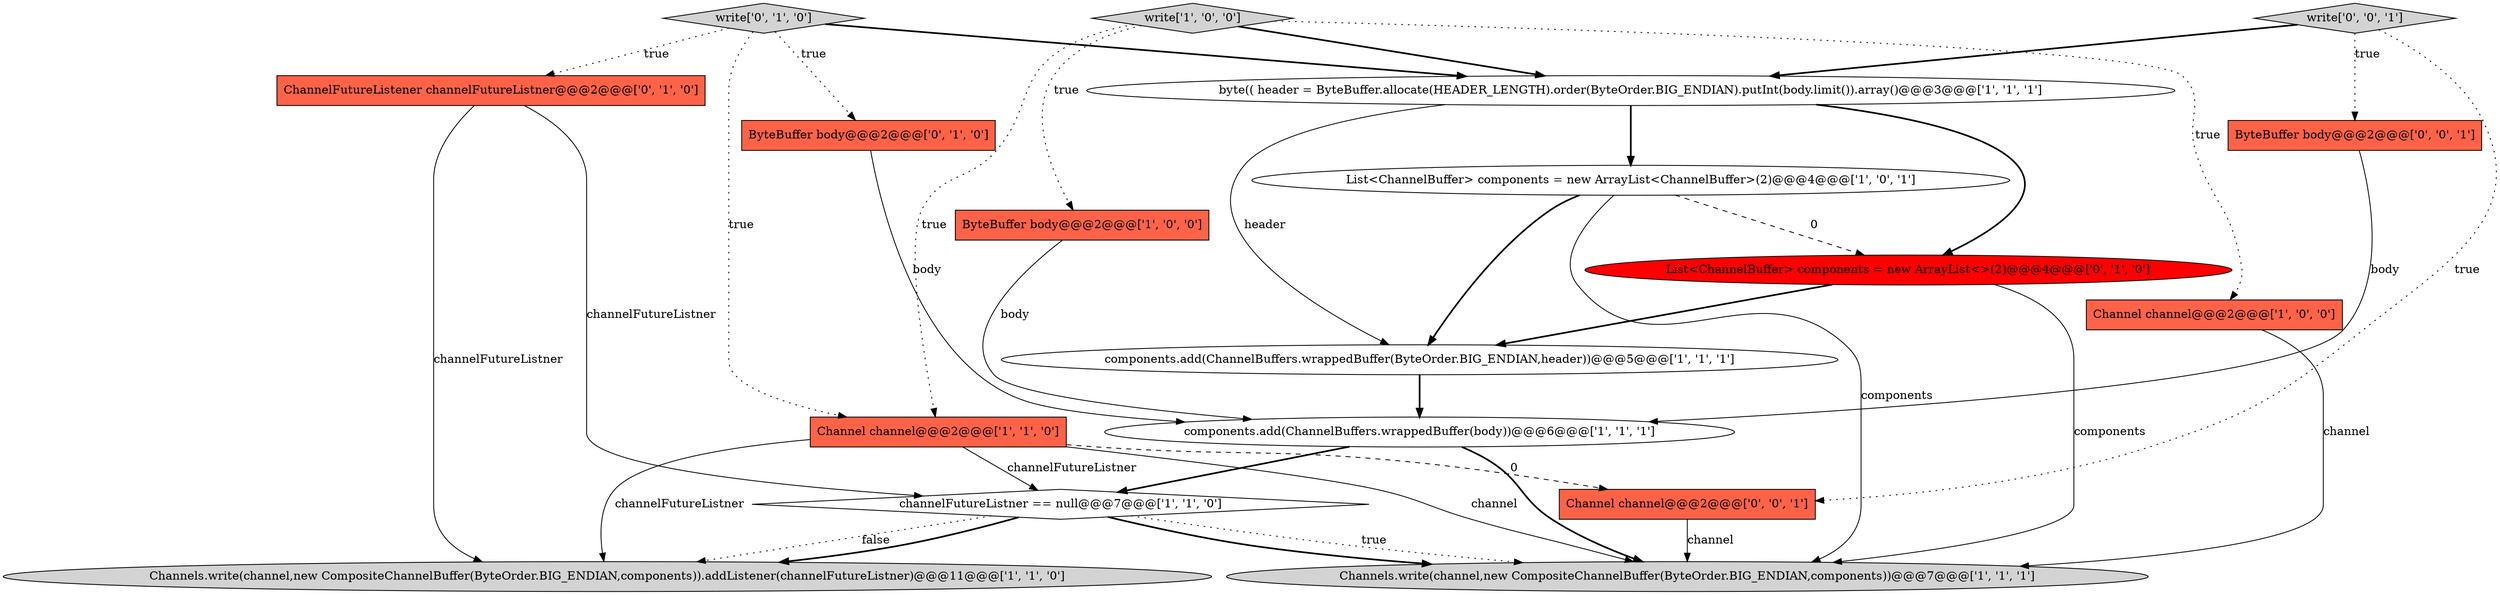 digraph {
12 [style = filled, label = "ChannelFutureListener channelFutureListner@@@2@@@['0', '1', '0']", fillcolor = tomato, shape = box image = "AAA0AAABBB2BBB"];
10 [style = filled, label = "Channels.write(channel,new CompositeChannelBuffer(ByteOrder.BIG_ENDIAN,components))@@@7@@@['1', '1', '1']", fillcolor = lightgray, shape = ellipse image = "AAA0AAABBB1BBB"];
11 [style = filled, label = "ByteBuffer body@@@2@@@['0', '1', '0']", fillcolor = tomato, shape = box image = "AAA0AAABBB2BBB"];
17 [style = filled, label = "write['0', '0', '1']", fillcolor = lightgray, shape = diamond image = "AAA0AAABBB3BBB"];
14 [style = filled, label = "write['0', '1', '0']", fillcolor = lightgray, shape = diamond image = "AAA0AAABBB2BBB"];
16 [style = filled, label = "Channel channel@@@2@@@['0', '0', '1']", fillcolor = tomato, shape = box image = "AAA0AAABBB3BBB"];
7 [style = filled, label = "write['1', '0', '0']", fillcolor = lightgray, shape = diamond image = "AAA0AAABBB1BBB"];
3 [style = filled, label = "components.add(ChannelBuffers.wrappedBuffer(body))@@@6@@@['1', '1', '1']", fillcolor = white, shape = ellipse image = "AAA0AAABBB1BBB"];
9 [style = filled, label = "Channel channel@@@2@@@['1', '1', '0']", fillcolor = tomato, shape = box image = "AAA0AAABBB1BBB"];
1 [style = filled, label = "components.add(ChannelBuffers.wrappedBuffer(ByteOrder.BIG_ENDIAN,header))@@@5@@@['1', '1', '1']", fillcolor = white, shape = ellipse image = "AAA0AAABBB1BBB"];
2 [style = filled, label = "Channels.write(channel,new CompositeChannelBuffer(ByteOrder.BIG_ENDIAN,components)).addListener(channelFutureListner)@@@11@@@['1', '1', '0']", fillcolor = lightgray, shape = ellipse image = "AAA0AAABBB1BBB"];
6 [style = filled, label = "channelFutureListner == null@@@7@@@['1', '1', '0']", fillcolor = white, shape = diamond image = "AAA0AAABBB1BBB"];
13 [style = filled, label = "List<ChannelBuffer> components = new ArrayList<>(2)@@@4@@@['0', '1', '0']", fillcolor = red, shape = ellipse image = "AAA1AAABBB2BBB"];
8 [style = filled, label = "List<ChannelBuffer> components = new ArrayList<ChannelBuffer>(2)@@@4@@@['1', '0', '1']", fillcolor = white, shape = ellipse image = "AAA0AAABBB1BBB"];
5 [style = filled, label = "ByteBuffer body@@@2@@@['1', '0', '0']", fillcolor = tomato, shape = box image = "AAA0AAABBB1BBB"];
0 [style = filled, label = "byte(( header = ByteBuffer.allocate(HEADER_LENGTH).order(ByteOrder.BIG_ENDIAN).putInt(body.limit()).array()@@@3@@@['1', '1', '1']", fillcolor = white, shape = ellipse image = "AAA0AAABBB1BBB"];
4 [style = filled, label = "Channel channel@@@2@@@['1', '0', '0']", fillcolor = tomato, shape = box image = "AAA0AAABBB1BBB"];
15 [style = filled, label = "ByteBuffer body@@@2@@@['0', '0', '1']", fillcolor = tomato, shape = box image = "AAA0AAABBB3BBB"];
5->3 [style = solid, label="body"];
9->16 [style = dashed, label="0"];
12->2 [style = solid, label="channelFutureListner"];
9->10 [style = solid, label="channel"];
16->10 [style = solid, label="channel"];
0->13 [style = bold, label=""];
14->12 [style = dotted, label="true"];
0->1 [style = solid, label="header"];
11->3 [style = solid, label="body"];
9->2 [style = solid, label="channelFutureListner"];
12->6 [style = solid, label="channelFutureListner"];
13->10 [style = solid, label="components"];
6->2 [style = dotted, label="false"];
1->3 [style = bold, label=""];
3->6 [style = bold, label=""];
7->0 [style = bold, label=""];
7->9 [style = dotted, label="true"];
13->1 [style = bold, label=""];
8->10 [style = solid, label="components"];
7->5 [style = dotted, label="true"];
6->2 [style = bold, label=""];
17->16 [style = dotted, label="true"];
8->13 [style = dashed, label="0"];
6->10 [style = dotted, label="true"];
8->1 [style = bold, label=""];
3->10 [style = bold, label=""];
17->0 [style = bold, label=""];
17->15 [style = dotted, label="true"];
4->10 [style = solid, label="channel"];
14->0 [style = bold, label=""];
6->10 [style = bold, label=""];
7->4 [style = dotted, label="true"];
0->8 [style = bold, label=""];
14->11 [style = dotted, label="true"];
14->9 [style = dotted, label="true"];
15->3 [style = solid, label="body"];
9->6 [style = solid, label="channelFutureListner"];
}
